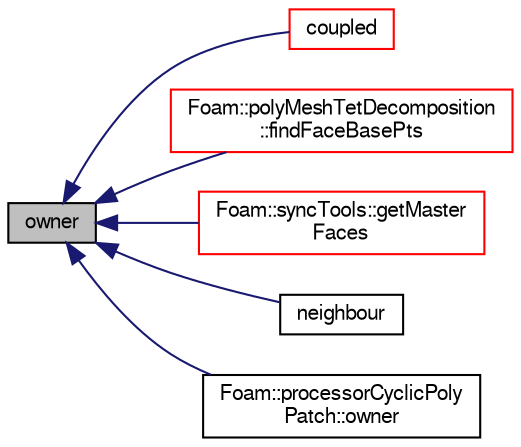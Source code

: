 digraph "owner"
{
  bgcolor="transparent";
  edge [fontname="FreeSans",fontsize="10",labelfontname="FreeSans",labelfontsize="10"];
  node [fontname="FreeSans",fontsize="10",shape=record];
  rankdir="LR";
  Node196 [label="owner",height=0.2,width=0.4,color="black", fillcolor="grey75", style="filled", fontcolor="black"];
  Node196 -> Node197 [dir="back",color="midnightblue",fontsize="10",style="solid",fontname="FreeSans"];
  Node197 [label="coupled",height=0.2,width=0.4,color="red",URL="$a27426.html#a39c01db0e66d00fe0621a0c7e5fc4ead",tooltip="Return true because this patch is coupled. "];
  Node196 -> Node199 [dir="back",color="midnightblue",fontsize="10",style="solid",fontname="FreeSans"];
  Node199 [label="Foam::polyMeshTetDecomposition\l::findFaceBasePts",height=0.2,width=0.4,color="red",URL="$a27418.html#a3336759b0c761efa929d4adf95831754",tooltip="Find a suitable base point for each face for decomposition. "];
  Node196 -> Node396 [dir="back",color="midnightblue",fontsize="10",style="solid",fontname="FreeSans"];
  Node396 [label="Foam::syncTools::getMaster\lFaces",height=0.2,width=0.4,color="red",URL="$a27502.html#a46e7fd91866d97d6f21c35b1a892f0c4",tooltip="Get per face whether it is uncoupled or a master of a. "];
  Node196 -> Node402 [dir="back",color="midnightblue",fontsize="10",style="solid",fontname="FreeSans"];
  Node402 [label="neighbour",height=0.2,width=0.4,color="black",URL="$a27426.html#af0e32b0c5ceace5df659af8cc90e3f8d",tooltip="Does the coupled side own the patch ? "];
  Node196 -> Node403 [dir="back",color="midnightblue",fontsize="10",style="solid",fontname="FreeSans"];
  Node403 [label="Foam::processorCyclicPoly\lPatch::owner",height=0.2,width=0.4,color="black",URL="$a27458.html#a357c5e37e5d7c583fa172625b8c11009",tooltip="Does this side own the patch ? "];
}
